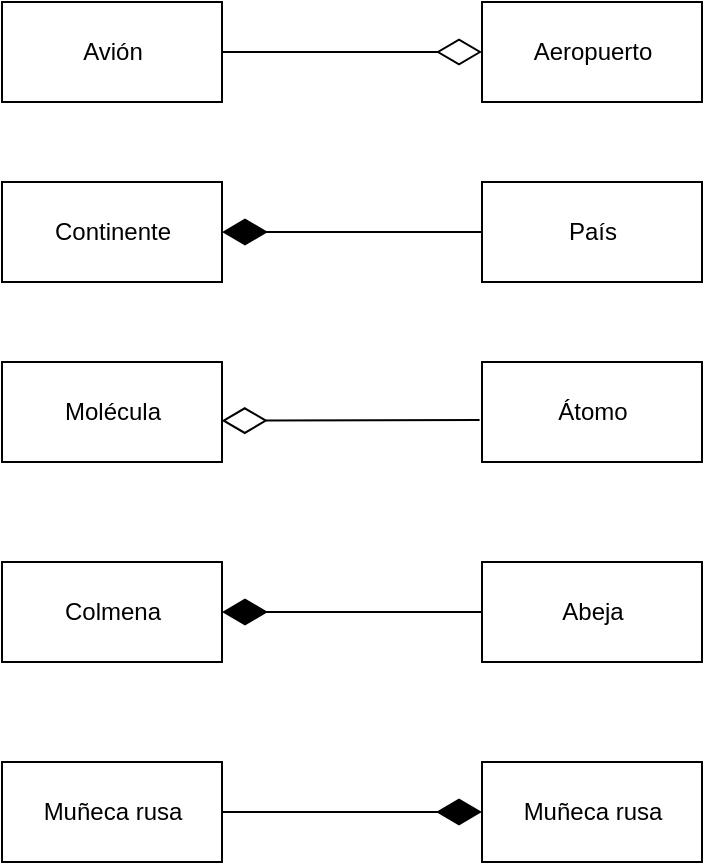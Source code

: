 <mxfile>
    <diagram id="r4zD2RTh39KhqekE0IoL" name="Page-1">
        <mxGraphModel dx="576" dy="424" grid="1" gridSize="10" guides="1" tooltips="1" connect="1" arrows="1" fold="1" page="1" pageScale="1" pageWidth="827" pageHeight="1169" background="none" math="0" shadow="0">
            <root>
                <mxCell id="0"/>
                <mxCell id="1" parent="0"/>
                <mxCell id="8" style="edgeStyle=none;html=1;entryX=1;entryY=0.5;entryDx=0;entryDy=0;endArrow=none;endFill=0;endSize=20;startArrow=diamondThin;startFill=0;targetPerimeterSpacing=20;sourcePerimeterSpacing=0;startSize=20;exitX=0;exitY=0.5;exitDx=0;exitDy=0;" parent="1" source="3" target="2" edge="1">
                    <mxGeometry relative="1" as="geometry">
                        <mxPoint x="200" y="160" as="sourcePoint"/>
                    </mxGeometry>
                </mxCell>
                <mxCell id="2" value="Avión" style="html=1;" parent="1" vertex="1">
                    <mxGeometry x="50" y="70" width="110" height="50" as="geometry"/>
                </mxCell>
                <mxCell id="3" value="Aeropuerto" style="html=1;" parent="1" vertex="1">
                    <mxGeometry x="290" y="70" width="110" height="50" as="geometry"/>
                </mxCell>
                <mxCell id="4" value="Continente" style="html=1;" parent="1" vertex="1">
                    <mxGeometry x="50" y="160" width="110" height="50" as="geometry"/>
                </mxCell>
                <mxCell id="10" style="edgeStyle=none;html=1;entryX=0;entryY=0.5;entryDx=0;entryDy=0;endArrow=none;endFill=0;endSize=20;startArrow=diamondThin;startFill=1;targetPerimeterSpacing=0;sourcePerimeterSpacing=0;startSize=20;exitX=1;exitY=0.5;exitDx=0;exitDy=0;" parent="1" source="4" target="5" edge="1">
                    <mxGeometry relative="1" as="geometry">
                        <mxPoint x="180" y="140" as="sourcePoint"/>
                    </mxGeometry>
                </mxCell>
                <mxCell id="5" value="País" style="html=1;" parent="1" vertex="1">
                    <mxGeometry x="290" y="160" width="110" height="50" as="geometry"/>
                </mxCell>
                <mxCell id="11" style="edgeStyle=none;html=1;startArrow=none;startFill=0;endArrow=diamondThin;endFill=0;startSize=20;endSize=20;sourcePerimeterSpacing=0;targetPerimeterSpacing=0;exitX=-0.011;exitY=0.579;exitDx=0;exitDy=0;exitPerimeter=0;entryX=0.999;entryY=0.587;entryDx=0;entryDy=0;entryPerimeter=0;" parent="1" source="7" target="6" edge="1">
                    <mxGeometry relative="1" as="geometry">
                        <mxPoint x="270" y="230" as="targetPoint"/>
                    </mxGeometry>
                </mxCell>
                <mxCell id="6" value="Molécula" style="html=1;" parent="1" vertex="1">
                    <mxGeometry x="50" y="250" width="110" height="50" as="geometry"/>
                </mxCell>
                <mxCell id="7" value="Átomo" style="html=1;" parent="1" vertex="1">
                    <mxGeometry x="290" y="250" width="110" height="50" as="geometry"/>
                </mxCell>
                <mxCell id="12" style="edgeStyle=none;html=1;startArrow=none;startFill=0;endArrow=diamondThin;endFill=1;startSize=20;endSize=20;sourcePerimeterSpacing=0;targetPerimeterSpacing=0;exitX=0;exitY=0.5;exitDx=0;exitDy=0;entryX=1;entryY=0.5;entryDx=0;entryDy=0;" parent="1" source="14" target="13" edge="1">
                    <mxGeometry relative="1" as="geometry">
                        <mxPoint x="230" y="310" as="targetPoint"/>
                    </mxGeometry>
                </mxCell>
                <mxCell id="13" value="Colmena" style="html=1;" parent="1" vertex="1">
                    <mxGeometry x="50" y="350" width="110" height="50" as="geometry"/>
                </mxCell>
                <mxCell id="14" value="Abeja" style="html=1;" parent="1" vertex="1">
                    <mxGeometry x="290" y="350" width="110" height="50" as="geometry"/>
                </mxCell>
                <mxCell id="15" style="edgeStyle=none;html=1;entryX=0;entryY=0.5;entryDx=0;entryDy=0;startArrow=none;startFill=0;endArrow=diamondThin;endFill=1;startSize=20;endSize=20;sourcePerimeterSpacing=0;targetPerimeterSpacing=0;" parent="1" source="16" target="17" edge="1">
                    <mxGeometry relative="1" as="geometry"/>
                </mxCell>
                <mxCell id="16" value="Muñeca rusa" style="html=1;" parent="1" vertex="1">
                    <mxGeometry x="50" y="450" width="110" height="50" as="geometry"/>
                </mxCell>
                <mxCell id="17" value="Muñeca rusa" style="html=1;" parent="1" vertex="1">
                    <mxGeometry x="290" y="450" width="110" height="50" as="geometry"/>
                </mxCell>
            </root>
        </mxGraphModel>
    </diagram>
</mxfile>

